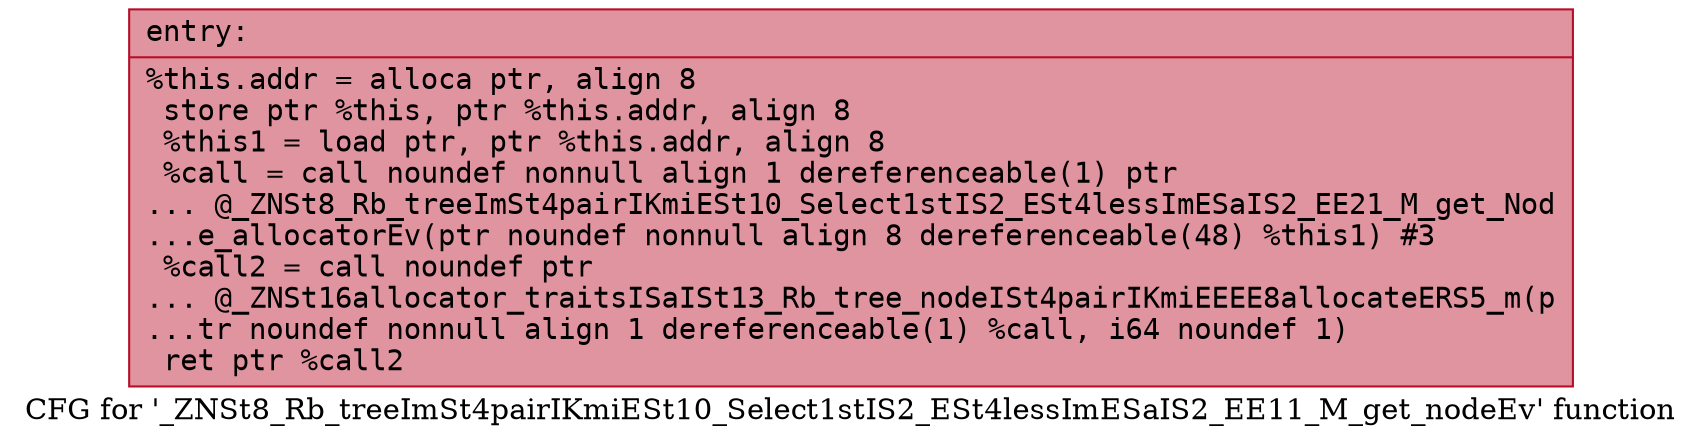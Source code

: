 digraph "CFG for '_ZNSt8_Rb_treeImSt4pairIKmiESt10_Select1stIS2_ESt4lessImESaIS2_EE11_M_get_nodeEv' function" {
	label="CFG for '_ZNSt8_Rb_treeImSt4pairIKmiESt10_Select1stIS2_ESt4lessImESaIS2_EE11_M_get_nodeEv' function";

	Node0x55dfe4bd6da0 [shape=record,color="#b70d28ff", style=filled, fillcolor="#b70d2870" fontname="Courier",label="{entry:\l|  %this.addr = alloca ptr, align 8\l  store ptr %this, ptr %this.addr, align 8\l  %this1 = load ptr, ptr %this.addr, align 8\l  %call = call noundef nonnull align 1 dereferenceable(1) ptr\l... @_ZNSt8_Rb_treeImSt4pairIKmiESt10_Select1stIS2_ESt4lessImESaIS2_EE21_M_get_Nod\l...e_allocatorEv(ptr noundef nonnull align 8 dereferenceable(48) %this1) #3\l  %call2 = call noundef ptr\l... @_ZNSt16allocator_traitsISaISt13_Rb_tree_nodeISt4pairIKmiEEEE8allocateERS5_m(p\l...tr noundef nonnull align 1 dereferenceable(1) %call, i64 noundef 1)\l  ret ptr %call2\l}"];
}

